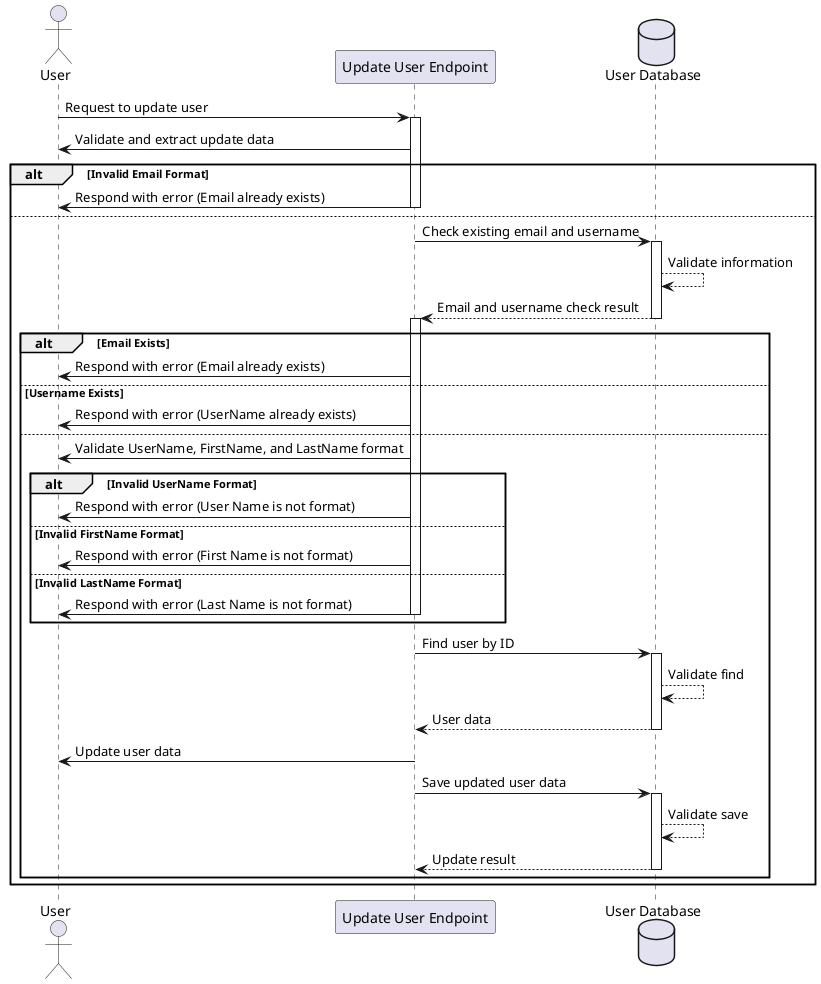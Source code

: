 @startuml
actor User as U
participant "Update User Endpoint" as UpdateUserEndpoint
database "User Database" as DB

U -> UpdateUserEndpoint: Request to update user
activate UpdateUserEndpoint
UpdateUserEndpoint -> U: Validate and extract update data
alt Invalid Email Format
    UpdateUserEndpoint -> U: Respond with error (Email already exists)
    deactivate UpdateUserEndpoint
else
    UpdateUserEndpoint -> DB: Check existing email and username
    activate DB
    DB --> DB: Validate information
    DB --> UpdateUserEndpoint: Email and username check result
    deactivate DB
    
    activate UpdateUserEndpoint
    alt Email Exists
        UpdateUserEndpoint -> U: Respond with error (Email already exists)
        
    else Username Exists
        UpdateUserEndpoint -> U: Respond with error (UserName already exists)
        
    else
        UpdateUserEndpoint -> U: Validate UserName, FirstName, and LastName format
        alt Invalid UserName Format
            UpdateUserEndpoint -> U: Respond with error (User Name is not format)
            
        else Invalid FirstName Format
            UpdateUserEndpoint -> U: Respond with error (First Name is not format)
            
        else Invalid LastName Format
            UpdateUserEndpoint -> U: Respond with error (Last Name is not format)
        deactivate UpdateUserEndpoint
        end
        UpdateUserEndpoint -> DB: Find user by ID
        activate DB
        DB --> DB: Validate find
        DB --> UpdateUserEndpoint: User data
        deactivate DB

        UpdateUserEndpoint -> U: Update user data
        UpdateUserEndpoint -> DB: Save updated user data
        activate DB
        DB --> DB: Validate save
        DB --> UpdateUserEndpoint: Update result
        deactivate DB

 
    end
end

deactivate UpdateUserEndpoint
@enduml
